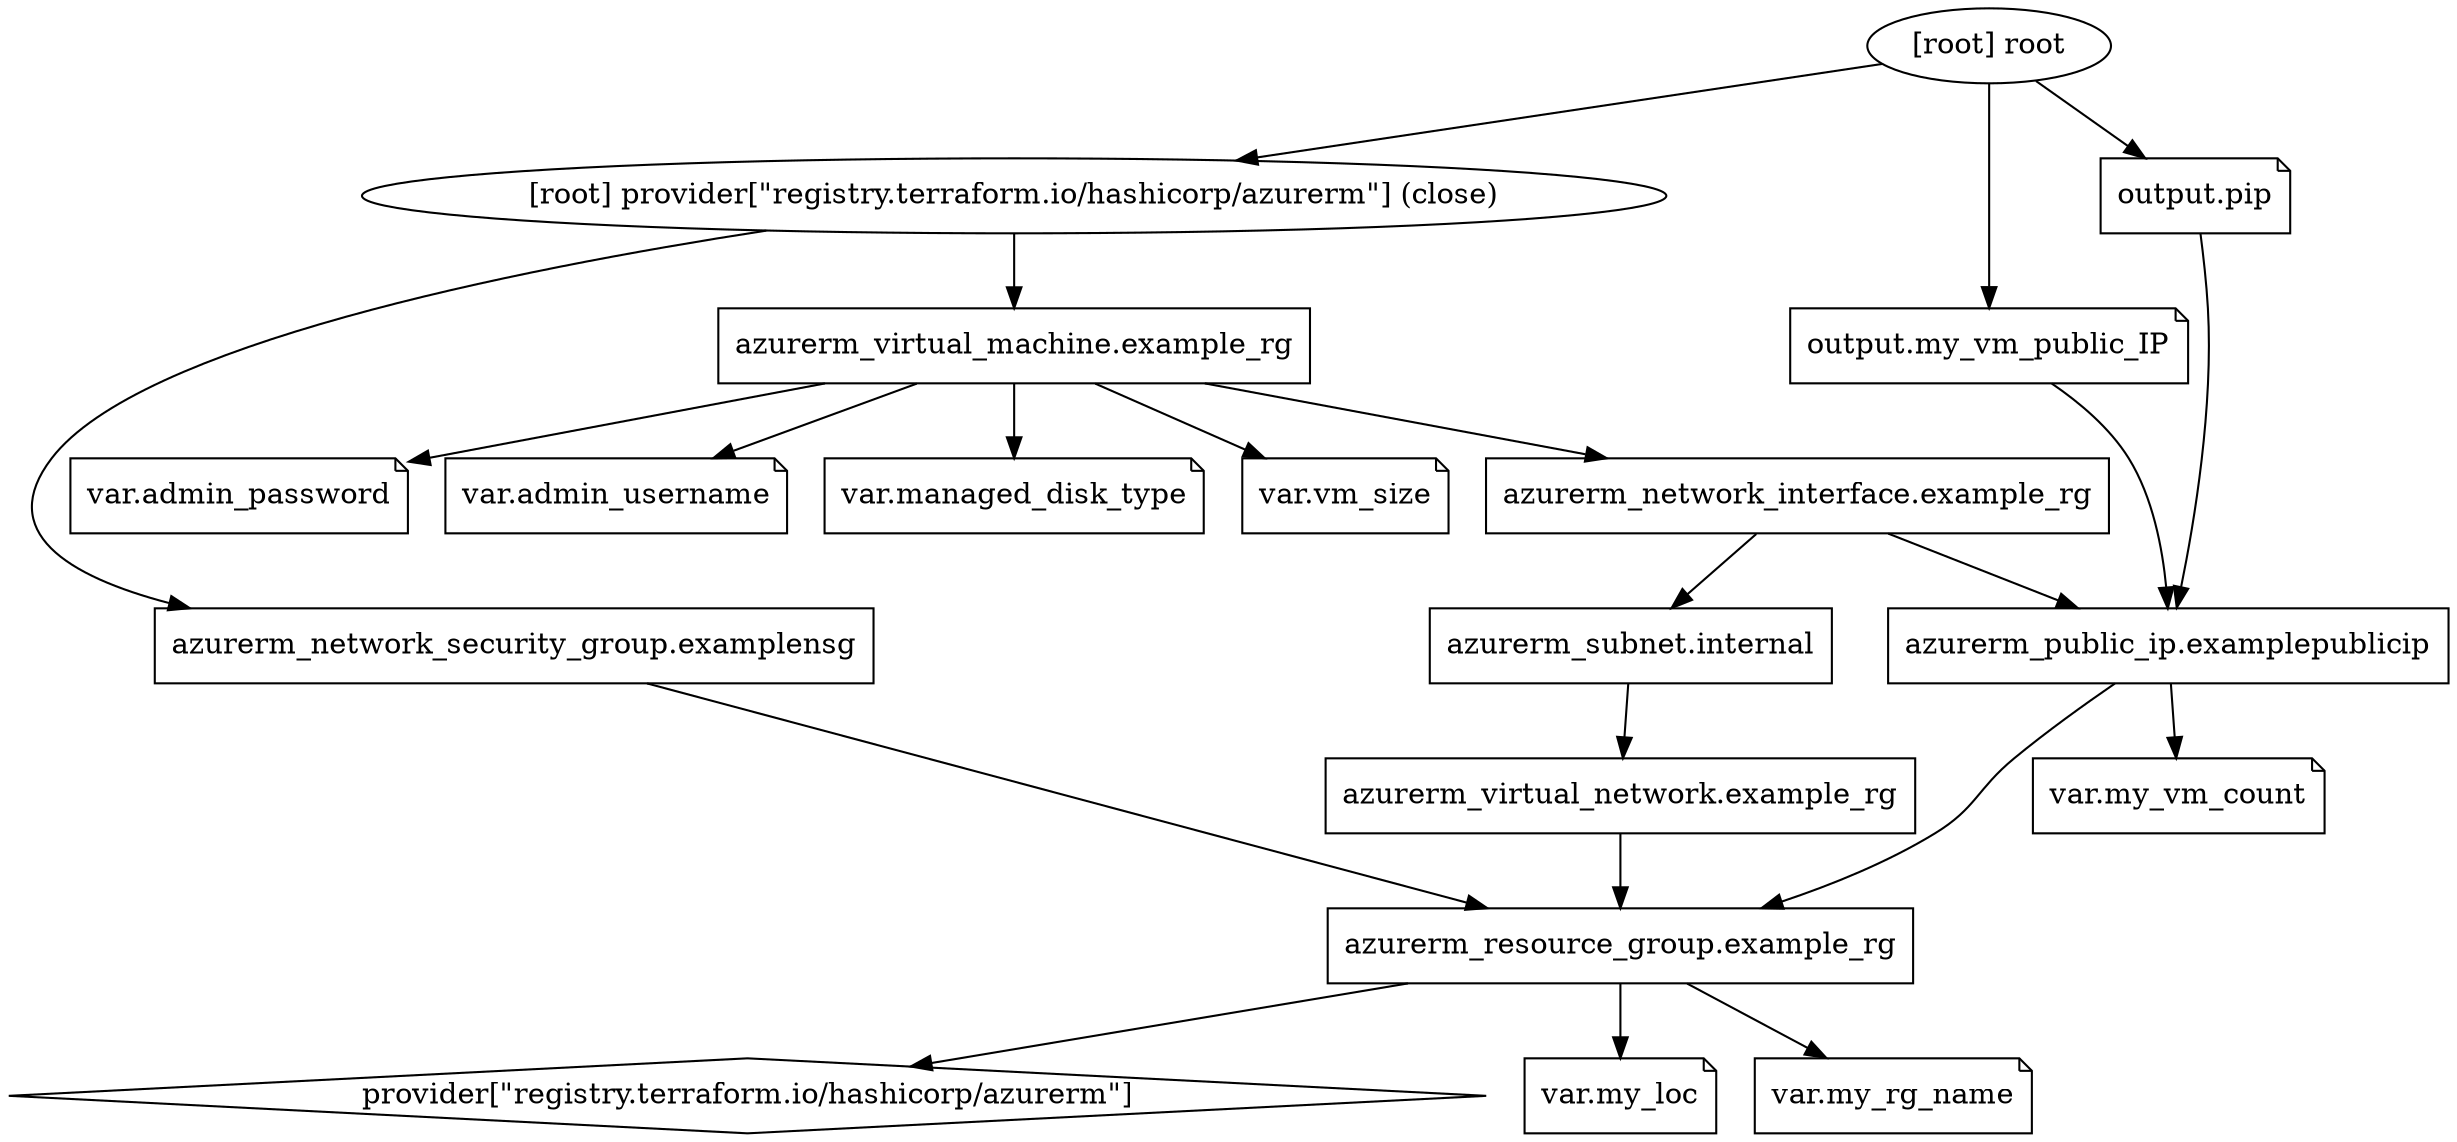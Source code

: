 digraph {
	compound = "true"
	newrank = "true"
	subgraph "root" {
		"[root] azurerm_network_interface.example_rg (expand)" [label = "azurerm_network_interface.example_rg", shape = "box"]
		"[root] azurerm_network_security_group.examplensg (expand)" [label = "azurerm_network_security_group.examplensg", shape = "box"]
		"[root] azurerm_public_ip.examplepublicip (expand)" [label = "azurerm_public_ip.examplepublicip", shape = "box"]
		"[root] azurerm_resource_group.example_rg (expand)" [label = "azurerm_resource_group.example_rg", shape = "box"]
		"[root] azurerm_subnet.internal (expand)" [label = "azurerm_subnet.internal", shape = "box"]
		"[root] azurerm_virtual_machine.example_rg (expand)" [label = "azurerm_virtual_machine.example_rg", shape = "box"]
		"[root] azurerm_virtual_network.example_rg (expand)" [label = "azurerm_virtual_network.example_rg", shape = "box"]
		"[root] output.my_vm_public_IP" [label = "output.my_vm_public_IP", shape = "note"]
		"[root] output.pip" [label = "output.pip", shape = "note"]
		"[root] provider[\"registry.terraform.io/hashicorp/azurerm\"]" [label = "provider[\"registry.terraform.io/hashicorp/azurerm\"]", shape = "diamond"]
		"[root] var.admin_password" [label = "var.admin_password", shape = "note"]
		"[root] var.admin_username" [label = "var.admin_username", shape = "note"]
		"[root] var.managed_disk_type" [label = "var.managed_disk_type", shape = "note"]
		"[root] var.my_loc" [label = "var.my_loc", shape = "note"]
		"[root] var.my_rg_name" [label = "var.my_rg_name", shape = "note"]
		"[root] var.my_vm_count" [label = "var.my_vm_count", shape = "note"]
		"[root] var.vm_size" [label = "var.vm_size", shape = "note"]
		"[root] azurerm_network_interface.example_rg (expand)" -> "[root] azurerm_public_ip.examplepublicip (expand)"
		"[root] azurerm_network_interface.example_rg (expand)" -> "[root] azurerm_subnet.internal (expand)"
		"[root] azurerm_network_security_group.examplensg (expand)" -> "[root] azurerm_resource_group.example_rg (expand)"
		"[root] azurerm_public_ip.examplepublicip (expand)" -> "[root] azurerm_resource_group.example_rg (expand)"
		"[root] azurerm_public_ip.examplepublicip (expand)" -> "[root] var.my_vm_count"
		"[root] azurerm_resource_group.example_rg (expand)" -> "[root] provider[\"registry.terraform.io/hashicorp/azurerm\"]"
		"[root] azurerm_resource_group.example_rg (expand)" -> "[root] var.my_loc"
		"[root] azurerm_resource_group.example_rg (expand)" -> "[root] var.my_rg_name"
		"[root] azurerm_subnet.internal (expand)" -> "[root] azurerm_virtual_network.example_rg (expand)"
		"[root] azurerm_virtual_machine.example_rg (expand)" -> "[root] azurerm_network_interface.example_rg (expand)"
		"[root] azurerm_virtual_machine.example_rg (expand)" -> "[root] var.admin_password"
		"[root] azurerm_virtual_machine.example_rg (expand)" -> "[root] var.admin_username"
		"[root] azurerm_virtual_machine.example_rg (expand)" -> "[root] var.managed_disk_type"
		"[root] azurerm_virtual_machine.example_rg (expand)" -> "[root] var.vm_size"
		"[root] azurerm_virtual_network.example_rg (expand)" -> "[root] azurerm_resource_group.example_rg (expand)"
		"[root] output.my_vm_public_IP" -> "[root] azurerm_public_ip.examplepublicip (expand)"
		"[root] output.pip" -> "[root] azurerm_public_ip.examplepublicip (expand)"
		"[root] provider[\"registry.terraform.io/hashicorp/azurerm\"] (close)" -> "[root] azurerm_network_security_group.examplensg (expand)"
		"[root] provider[\"registry.terraform.io/hashicorp/azurerm\"] (close)" -> "[root] azurerm_virtual_machine.example_rg (expand)"
		"[root] root" -> "[root] output.my_vm_public_IP"
		"[root] root" -> "[root] output.pip"
		"[root] root" -> "[root] provider[\"registry.terraform.io/hashicorp/azurerm\"] (close)"
	}
}

